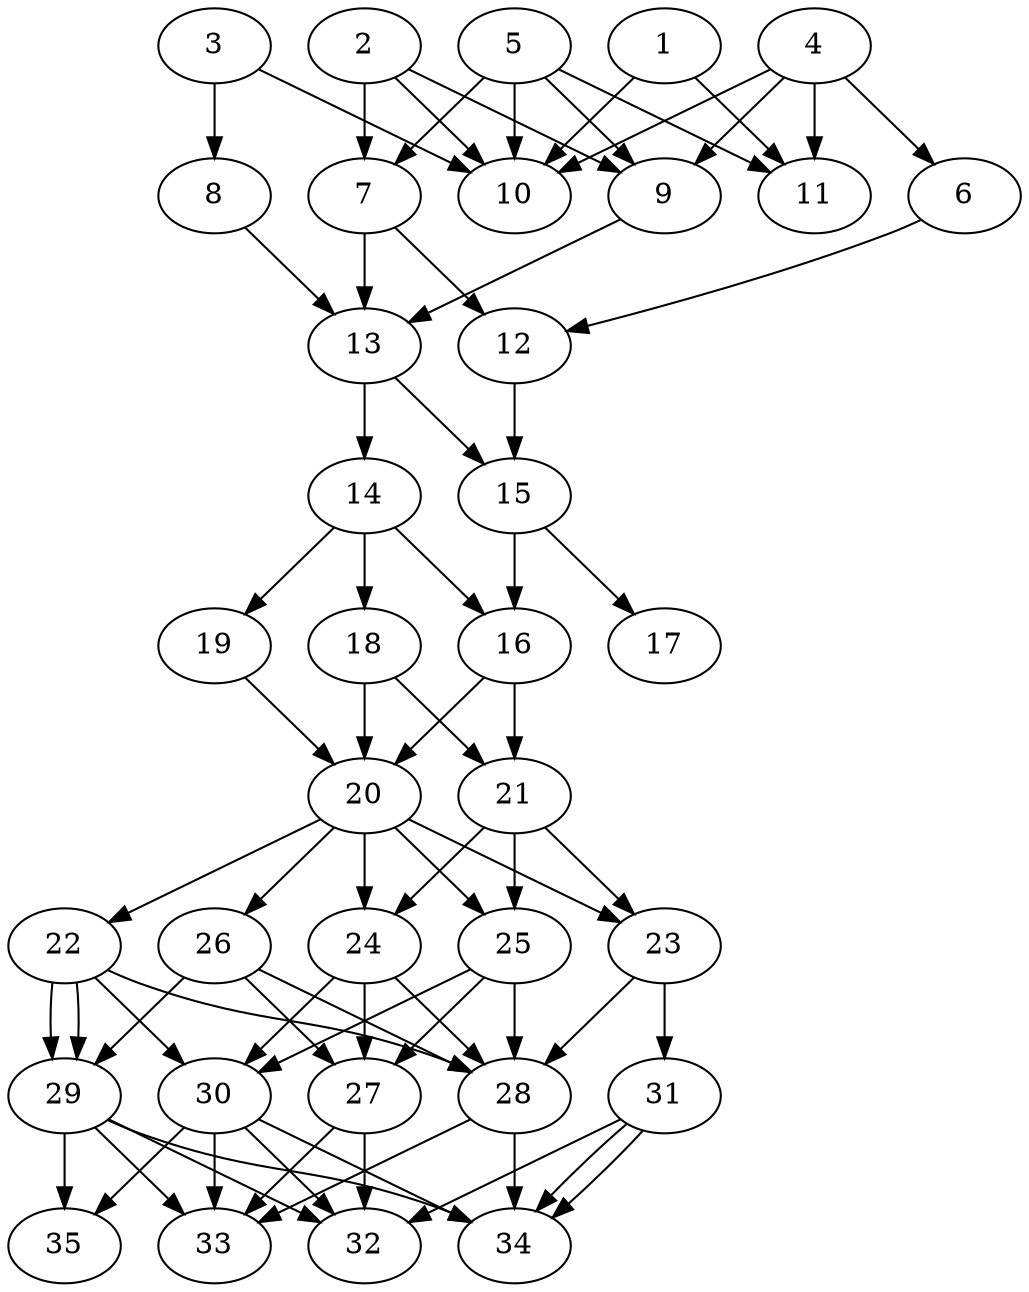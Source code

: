 // DAG automatically generated by daggen at Thu Oct  3 14:05:38 2019
// ./daggen --dot -n 35 --ccr 0.3 --fat 0.5 --regular 0.5 --density 0.9 --mindata 5242880 --maxdata 52428800 
digraph G {
  1 [size="20418560", alpha="0.19", expect_size="6125568"] 
  1 -> 10 [size ="6125568"]
  1 -> 11 [size ="6125568"]
  2 [size="27026773", alpha="0.14", expect_size="8108032"] 
  2 -> 7 [size ="8108032"]
  2 -> 9 [size ="8108032"]
  2 -> 10 [size ="8108032"]
  3 [size="79988053", alpha="0.18", expect_size="23996416"] 
  3 -> 8 [size ="23996416"]
  3 -> 10 [size ="23996416"]
  4 [size="25845760", alpha="0.07", expect_size="7753728"] 
  4 -> 6 [size ="7753728"]
  4 -> 9 [size ="7753728"]
  4 -> 10 [size ="7753728"]
  4 -> 11 [size ="7753728"]
  5 [size="39611733", alpha="0.02", expect_size="11883520"] 
  5 -> 7 [size ="11883520"]
  5 -> 9 [size ="11883520"]
  5 -> 10 [size ="11883520"]
  5 -> 11 [size ="11883520"]
  6 [size="31044267", alpha="0.12", expect_size="9313280"] 
  6 -> 12 [size ="9313280"]
  7 [size="101416960", alpha="0.17", expect_size="30425088"] 
  7 -> 12 [size ="30425088"]
  7 -> 13 [size ="30425088"]
  8 [size="136222720", alpha="0.14", expect_size="40866816"] 
  8 -> 13 [size ="40866816"]
  9 [size="136813227", alpha="0.03", expect_size="41043968"] 
  9 -> 13 [size ="41043968"]
  10 [size="143974400", alpha="0.15", expect_size="43192320"] 
  11 [size="69434027", alpha="0.01", expect_size="20830208"] 
  12 [size="60088320", alpha="0.03", expect_size="18026496"] 
  12 -> 15 [size ="18026496"]
  13 [size="168492373", alpha="0.17", expect_size="50547712"] 
  13 -> 14 [size ="50547712"]
  13 -> 15 [size ="50547712"]
  14 [size="155211093", alpha="0.17", expect_size="46563328"] 
  14 -> 16 [size ="46563328"]
  14 -> 18 [size ="46563328"]
  14 -> 19 [size ="46563328"]
  15 [size="52896427", alpha="0.14", expect_size="15868928"] 
  15 -> 16 [size ="15868928"]
  15 -> 17 [size ="15868928"]
  16 [size="66914987", alpha="0.18", expect_size="20074496"] 
  16 -> 20 [size ="20074496"]
  16 -> 21 [size ="20074496"]
  17 [size="164655787", alpha="0.10", expect_size="49396736"] 
  18 [size="137789440", alpha="0.14", expect_size="41336832"] 
  18 -> 20 [size ="41336832"]
  18 -> 21 [size ="41336832"]
  19 [size="89173333", alpha="0.19", expect_size="26752000"] 
  19 -> 20 [size ="26752000"]
  20 [size="114851840", alpha="0.16", expect_size="34455552"] 
  20 -> 22 [size ="34455552"]
  20 -> 23 [size ="34455552"]
  20 -> 24 [size ="34455552"]
  20 -> 25 [size ="34455552"]
  20 -> 26 [size ="34455552"]
  21 [size="73611947", alpha="0.14", expect_size="22083584"] 
  21 -> 23 [size ="22083584"]
  21 -> 24 [size ="22083584"]
  21 -> 25 [size ="22083584"]
  22 [size="81926827", alpha="0.12", expect_size="24578048"] 
  22 -> 28 [size ="24578048"]
  22 -> 29 [size ="24578048"]
  22 -> 29 [size ="24578048"]
  22 -> 30 [size ="24578048"]
  23 [size="107786240", alpha="0.19", expect_size="32335872"] 
  23 -> 28 [size ="32335872"]
  23 -> 31 [size ="32335872"]
  24 [size="84084053", alpha="0.07", expect_size="25225216"] 
  24 -> 27 [size ="25225216"]
  24 -> 28 [size ="25225216"]
  24 -> 30 [size ="25225216"]
  25 [size="59712853", alpha="0.17", expect_size="17913856"] 
  25 -> 27 [size ="17913856"]
  25 -> 28 [size ="17913856"]
  25 -> 30 [size ="17913856"]
  26 [size="168239787", alpha="0.09", expect_size="50471936"] 
  26 -> 27 [size ="50471936"]
  26 -> 28 [size ="50471936"]
  26 -> 29 [size ="50471936"]
  27 [size="150196907", alpha="0.12", expect_size="45059072"] 
  27 -> 32 [size ="45059072"]
  27 -> 33 [size ="45059072"]
  28 [size="71826773", alpha="0.10", expect_size="21548032"] 
  28 -> 33 [size ="21548032"]
  28 -> 34 [size ="21548032"]
  29 [size="24715947", alpha="0.03", expect_size="7414784"] 
  29 -> 32 [size ="7414784"]
  29 -> 33 [size ="7414784"]
  29 -> 34 [size ="7414784"]
  29 -> 35 [size ="7414784"]
  30 [size="20473173", alpha="0.12", expect_size="6141952"] 
  30 -> 32 [size ="6141952"]
  30 -> 33 [size ="6141952"]
  30 -> 34 [size ="6141952"]
  30 -> 35 [size ="6141952"]
  31 [size="149845333", alpha="0.08", expect_size="44953600"] 
  31 -> 32 [size ="44953600"]
  31 -> 34 [size ="44953600"]
  31 -> 34 [size ="44953600"]
  32 [size="101201920", alpha="0.09", expect_size="30360576"] 
  33 [size="41383253", alpha="0.09", expect_size="12414976"] 
  34 [size="32901120", alpha="0.07", expect_size="9870336"] 
  35 [size="84131840", alpha="0.10", expect_size="25239552"] 
}
